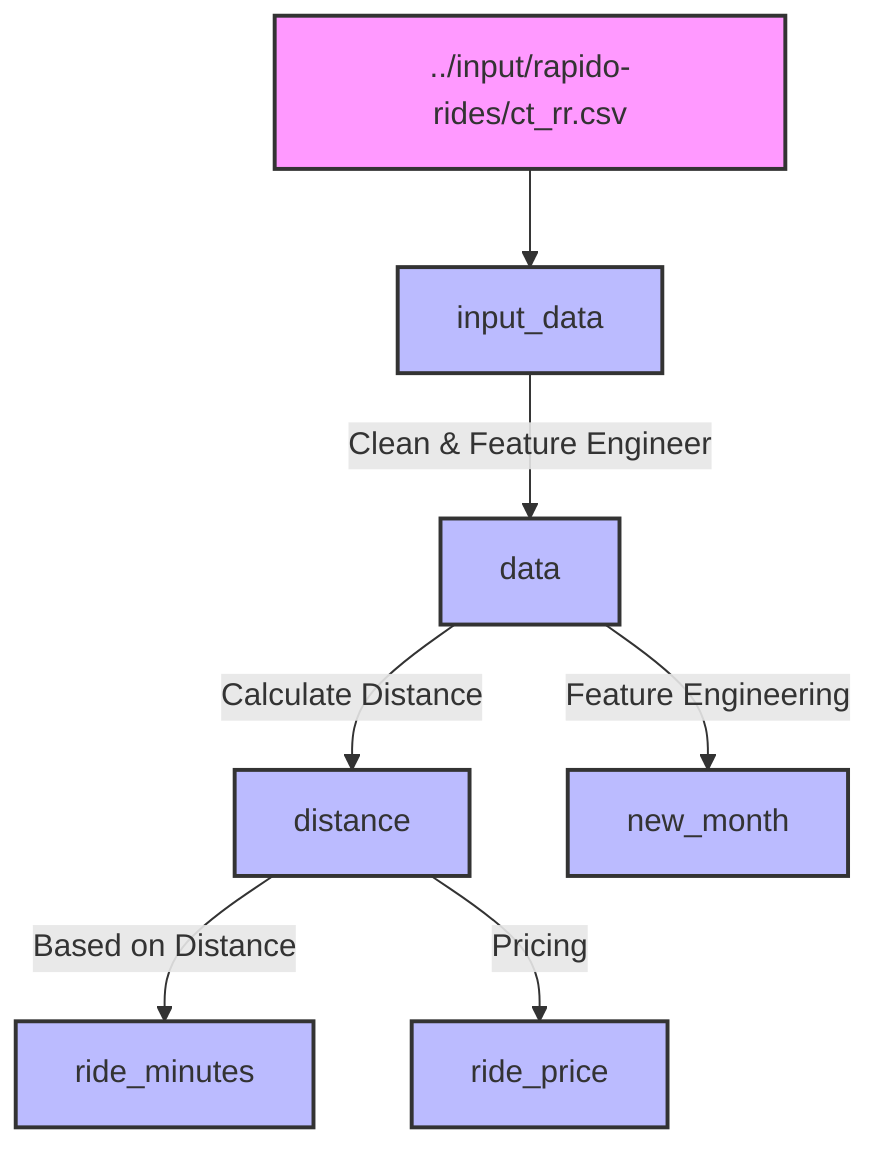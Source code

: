 flowchart TD
    %% Begin data source
    A[../input/rapido-rides/ct_rr.csv]:::dataSource --> B[input_data]
    %% Describe data source
    classDef dataSource fill:#f9f,stroke:#333,stroke-width:2px;
    %% input_data description
    classDef inputData fill:#ff9,stroke:#333,stroke-width:2px;

    %% input_data to data
    B --> |Clean & Feature Engineer| C[data]
    
    %% Calculate distance
    C --> |Calculate Distance| D[distance]
    %% Calculate ride_minutes
    D --> |Based on Distance| E[ride_minutes]
    
    %% New month variable
    C --> |Feature Engineering| F[new_month]
    
    %% Calculate ride_price
    D --> |Pricing| G[ride_price]
    
    %% Styles for other classes
    classDef calculatedData fill:#bbf,stroke:#333,stroke-width:2px;
    class B,C,D,E,F,G calculatedData;
